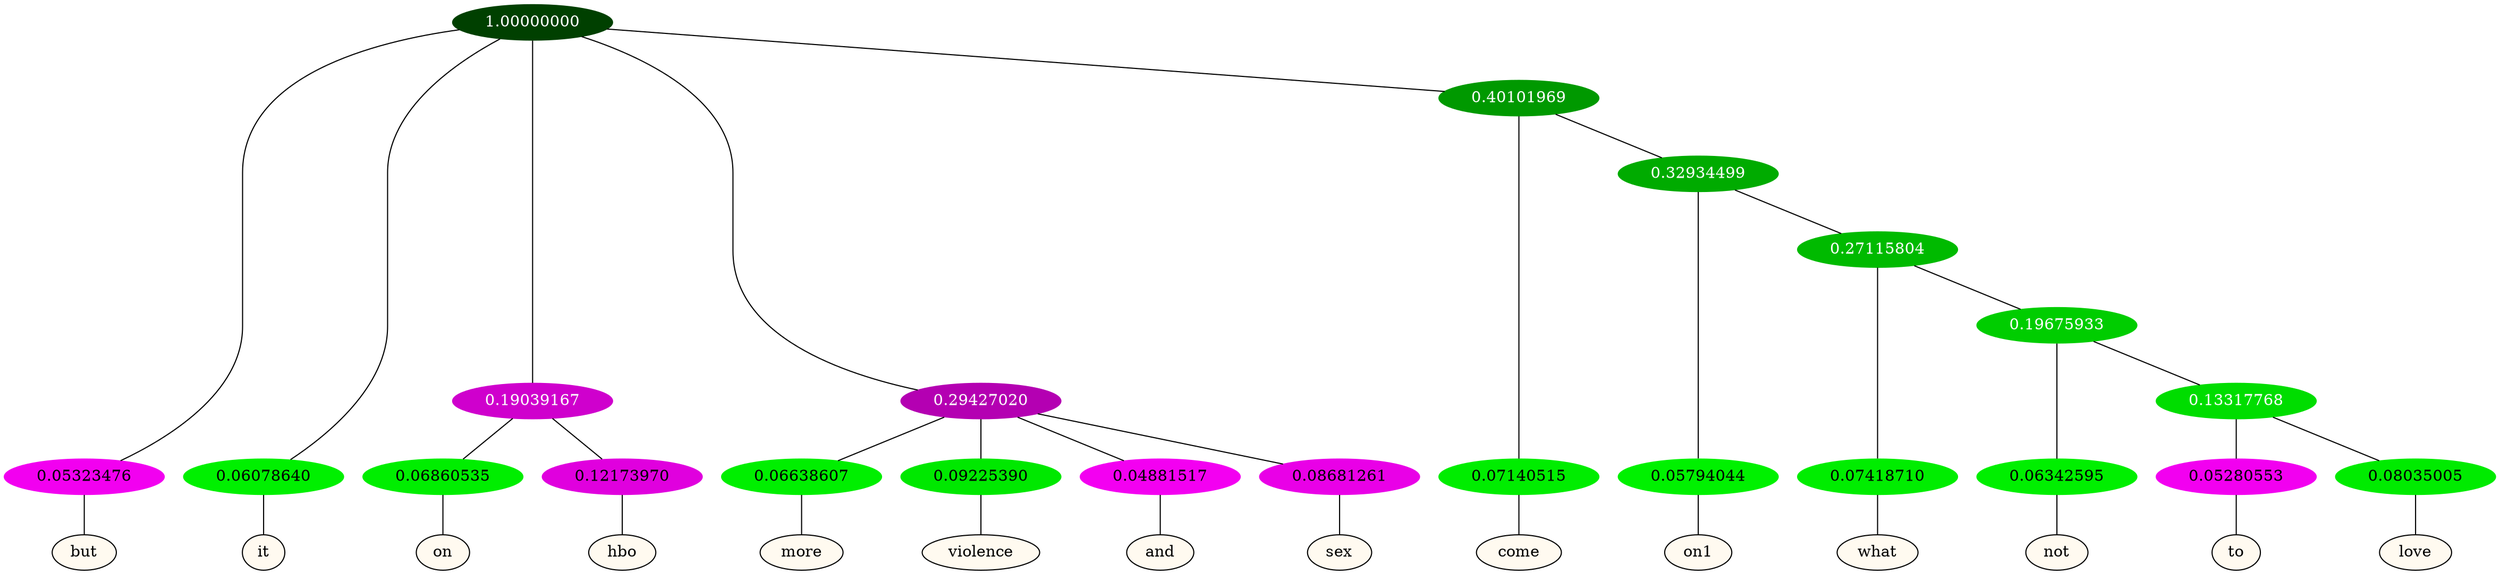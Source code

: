 graph {
	node [format=png height=0.15 nodesep=0.001 ordering=out overlap=prism overlap_scaling=0.01 ranksep=0.001 ratio=0.2 style=filled width=0.15]
	{
		rank=same
		a_w_1 [label=but color=black fillcolor=floralwhite style="filled,solid"]
		a_w_2 [label=it color=black fillcolor=floralwhite style="filled,solid"]
		a_w_6 [label=on color=black fillcolor=floralwhite style="filled,solid"]
		a_w_7 [label=hbo color=black fillcolor=floralwhite style="filled,solid"]
		a_w_8 [label=more color=black fillcolor=floralwhite style="filled,solid"]
		a_w_9 [label=violence color=black fillcolor=floralwhite style="filled,solid"]
		a_w_10 [label=and color=black fillcolor=floralwhite style="filled,solid"]
		a_w_11 [label=sex color=black fillcolor=floralwhite style="filled,solid"]
		a_w_12 [label=come color=black fillcolor=floralwhite style="filled,solid"]
		a_w_14 [label=on1 color=black fillcolor=floralwhite style="filled,solid"]
		a_w_16 [label=what color=black fillcolor=floralwhite style="filled,solid"]
		a_w_18 [label=not color=black fillcolor=floralwhite style="filled,solid"]
		a_w_20 [label=to color=black fillcolor=floralwhite style="filled,solid"]
		a_w_21 [label=love color=black fillcolor=floralwhite style="filled,solid"]
	}
	a_n_1 -- a_w_1
	a_n_2 -- a_w_2
	a_n_6 -- a_w_6
	a_n_7 -- a_w_7
	a_n_8 -- a_w_8
	a_n_9 -- a_w_9
	a_n_10 -- a_w_10
	a_n_11 -- a_w_11
	a_n_12 -- a_w_12
	a_n_14 -- a_w_14
	a_n_16 -- a_w_16
	a_n_18 -- a_w_18
	a_n_20 -- a_w_20
	a_n_21 -- a_w_21
	{
		rank=same
		a_n_1 [label=0.05323476 color="0.835 1.000 0.947" fontcolor=black]
		a_n_2 [label=0.06078640 color="0.334 1.000 0.939" fontcolor=black]
		a_n_6 [label=0.06860535 color="0.334 1.000 0.931" fontcolor=black]
		a_n_7 [label=0.12173970 color="0.835 1.000 0.878" fontcolor=black]
		a_n_8 [label=0.06638607 color="0.334 1.000 0.934" fontcolor=black]
		a_n_9 [label=0.09225390 color="0.334 1.000 0.908" fontcolor=black]
		a_n_10 [label=0.04881517 color="0.835 1.000 0.951" fontcolor=black]
		a_n_11 [label=0.08681261 color="0.835 1.000 0.913" fontcolor=black]
		a_n_12 [label=0.07140515 color="0.334 1.000 0.929" fontcolor=black]
		a_n_14 [label=0.05794044 color="0.334 1.000 0.942" fontcolor=black]
		a_n_16 [label=0.07418710 color="0.334 1.000 0.926" fontcolor=black]
		a_n_18 [label=0.06342595 color="0.334 1.000 0.937" fontcolor=black]
		a_n_20 [label=0.05280553 color="0.835 1.000 0.947" fontcolor=black]
		a_n_21 [label=0.08035005 color="0.334 1.000 0.920" fontcolor=black]
	}
	a_n_0 [label=1.00000000 color="0.334 1.000 0.250" fontcolor=grey99]
	a_n_0 -- a_n_1
	a_n_0 -- a_n_2
	a_n_3 [label=0.19039167 color="0.835 1.000 0.810" fontcolor=grey99]
	a_n_0 -- a_n_3
	a_n_4 [label=0.29427020 color="0.835 1.000 0.706" fontcolor=grey99]
	a_n_0 -- a_n_4
	a_n_5 [label=0.40101969 color="0.334 1.000 0.599" fontcolor=grey99]
	a_n_0 -- a_n_5
	a_n_3 -- a_n_6
	a_n_3 -- a_n_7
	a_n_4 -- a_n_8
	a_n_4 -- a_n_9
	a_n_4 -- a_n_10
	a_n_4 -- a_n_11
	a_n_5 -- a_n_12
	a_n_13 [label=0.32934499 color="0.334 1.000 0.671" fontcolor=grey99]
	a_n_5 -- a_n_13
	a_n_13 -- a_n_14
	a_n_15 [label=0.27115804 color="0.334 1.000 0.729" fontcolor=grey99]
	a_n_13 -- a_n_15
	a_n_15 -- a_n_16
	a_n_17 [label=0.19675933 color="0.334 1.000 0.803" fontcolor=grey99]
	a_n_15 -- a_n_17
	a_n_17 -- a_n_18
	a_n_19 [label=0.13317768 color="0.334 1.000 0.867" fontcolor=grey99]
	a_n_17 -- a_n_19
	a_n_19 -- a_n_20
	a_n_19 -- a_n_21
}
